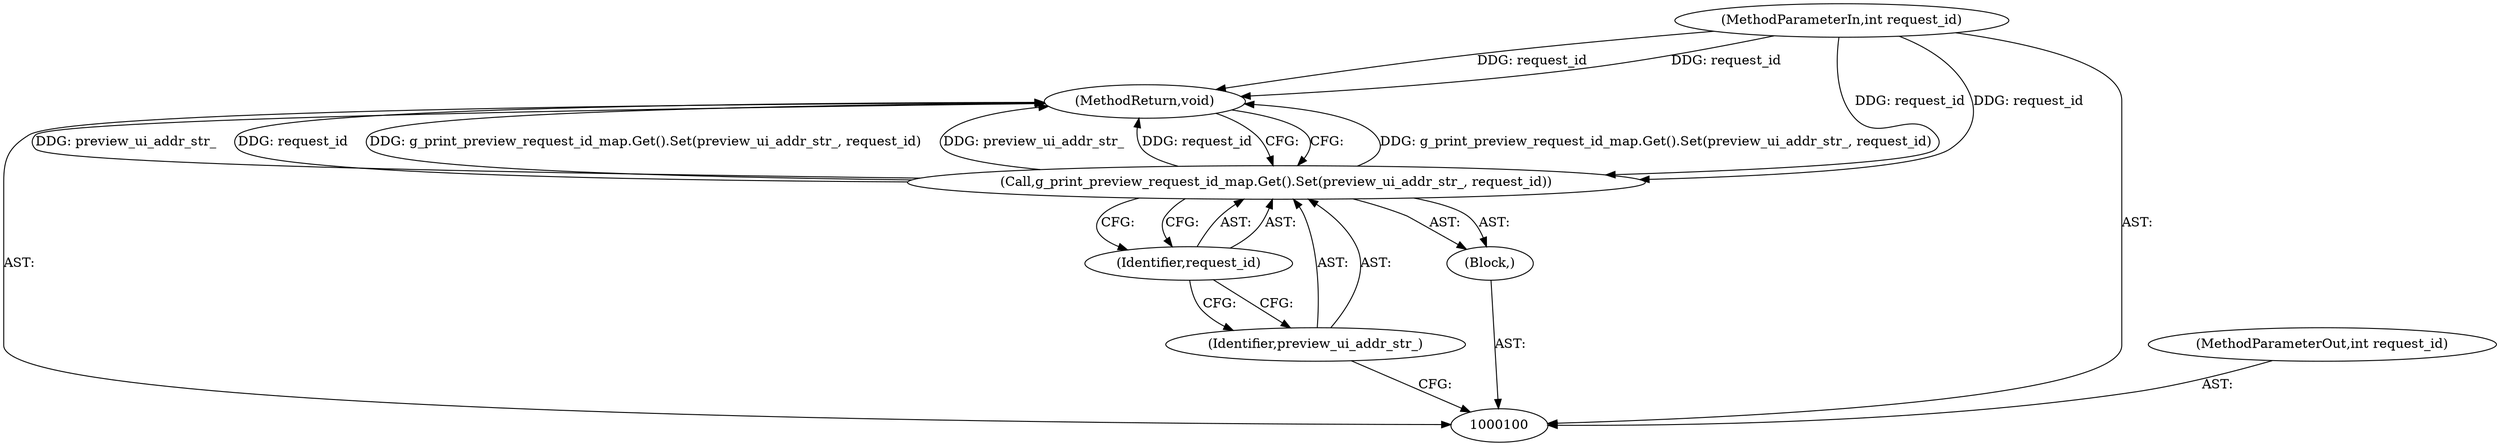 digraph "1_Chrome_116d0963cadfbf55ef2ec3d13781987c4d80517a_19" {
"1000106" [label="(MethodReturn,void)"];
"1000101" [label="(MethodParameterIn,int request_id)"];
"1000116" [label="(MethodParameterOut,int request_id)"];
"1000102" [label="(Block,)"];
"1000103" [label="(Call,g_print_preview_request_id_map.Get().Set(preview_ui_addr_str_, request_id))"];
"1000104" [label="(Identifier,preview_ui_addr_str_)"];
"1000105" [label="(Identifier,request_id)"];
"1000106" -> "1000100"  [label="AST: "];
"1000106" -> "1000103"  [label="CFG: "];
"1000103" -> "1000106"  [label="DDG: g_print_preview_request_id_map.Get().Set(preview_ui_addr_str_, request_id)"];
"1000103" -> "1000106"  [label="DDG: preview_ui_addr_str_"];
"1000103" -> "1000106"  [label="DDG: request_id"];
"1000101" -> "1000106"  [label="DDG: request_id"];
"1000101" -> "1000100"  [label="AST: "];
"1000101" -> "1000106"  [label="DDG: request_id"];
"1000101" -> "1000103"  [label="DDG: request_id"];
"1000116" -> "1000100"  [label="AST: "];
"1000102" -> "1000100"  [label="AST: "];
"1000103" -> "1000102"  [label="AST: "];
"1000103" -> "1000102"  [label="AST: "];
"1000103" -> "1000105"  [label="CFG: "];
"1000104" -> "1000103"  [label="AST: "];
"1000105" -> "1000103"  [label="AST: "];
"1000106" -> "1000103"  [label="CFG: "];
"1000103" -> "1000106"  [label="DDG: g_print_preview_request_id_map.Get().Set(preview_ui_addr_str_, request_id)"];
"1000103" -> "1000106"  [label="DDG: preview_ui_addr_str_"];
"1000103" -> "1000106"  [label="DDG: request_id"];
"1000101" -> "1000103"  [label="DDG: request_id"];
"1000104" -> "1000103"  [label="AST: "];
"1000104" -> "1000100"  [label="CFG: "];
"1000105" -> "1000104"  [label="CFG: "];
"1000105" -> "1000103"  [label="AST: "];
"1000105" -> "1000104"  [label="CFG: "];
"1000103" -> "1000105"  [label="CFG: "];
}
